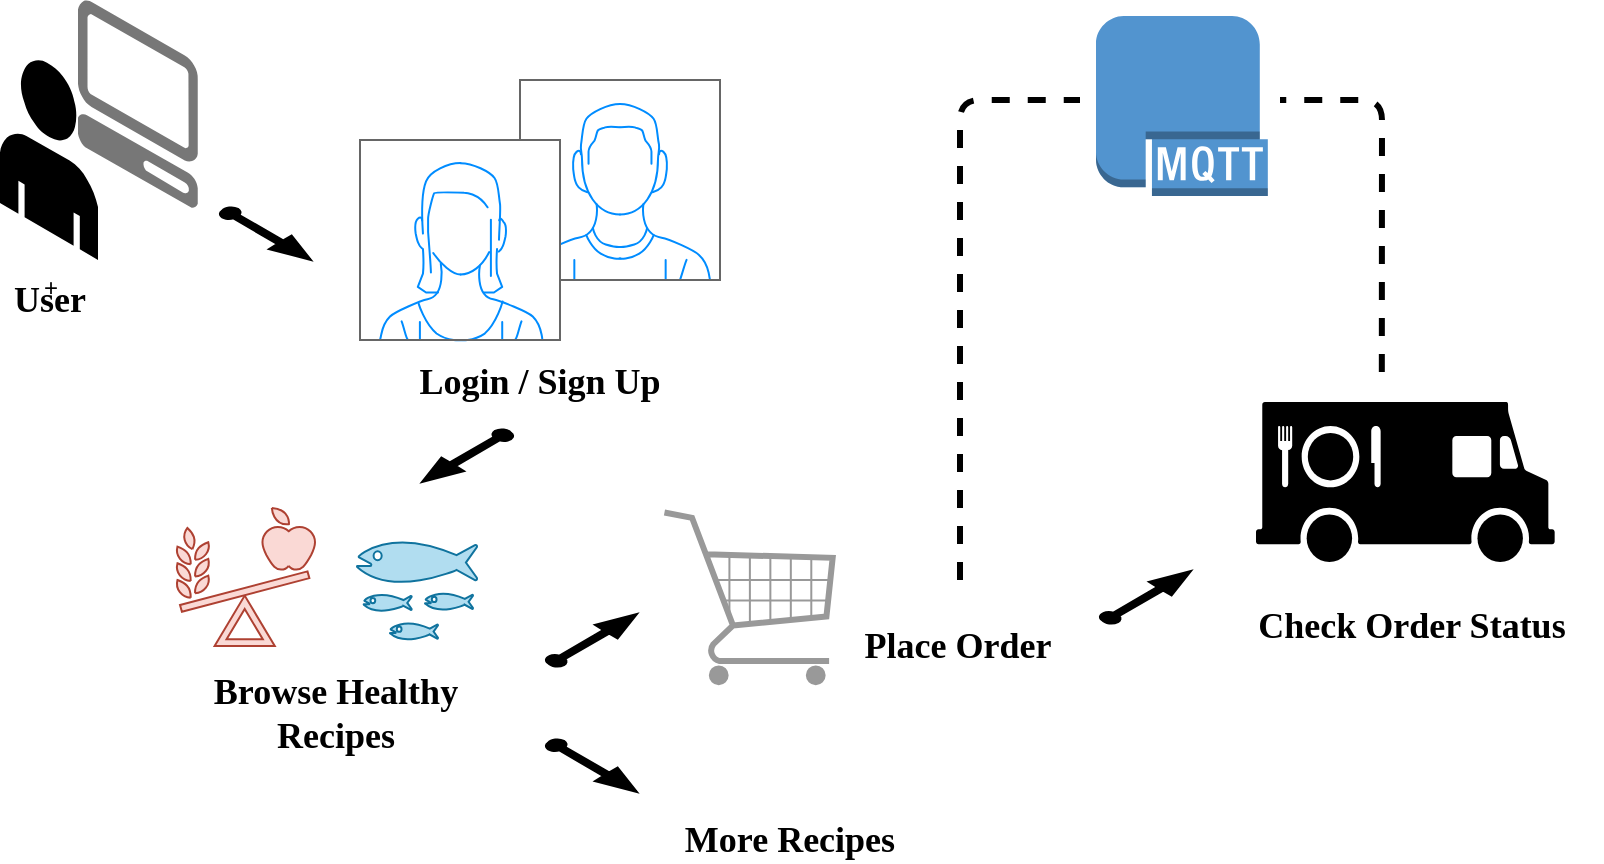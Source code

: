 <mxfile version="13.1.3" type="device"><diagram id="C5RBs43oDa-KdzZeNtuy" name="Page-1"><mxGraphModel dx="1483" dy="3194" grid="1" gridSize="10" guides="1" tooltips="1" connect="1" arrows="1" fold="1" page="1" pageScale="1" pageWidth="1169" pageHeight="827" math="0" shadow="0"><root><mxCell id="WIyWlLk6GJQsqaUBKTNV-0"/><mxCell id="WIyWlLk6GJQsqaUBKTNV-1" parent="WIyWlLk6GJQsqaUBKTNV-0"/><mxCell id="rBL0Y0uTTDGGyK7v5Sdc-0" value="+" style="verticalLabelPosition=bottom;html=1;verticalAlign=top;strokeWidth=1;align=center;outlineConnect=0;dashed=0;outlineConnect=0;shape=mxgraph.aws3d.end_user;strokeColor=none;fillColor=#000000;aspect=fixed;" vertex="1" parent="WIyWlLk6GJQsqaUBKTNV-1"><mxGeometry x="70" y="-2420.46" width="49" height="100.46" as="geometry"/></mxCell><mxCell id="rBL0Y0uTTDGGyK7v5Sdc-1" value="" style="verticalLabelPosition=bottom;html=1;verticalAlign=top;strokeWidth=1;align=center;outlineConnect=0;dashed=0;outlineConnect=0;shape=mxgraph.aws3d.client;aspect=fixed;strokeColor=none;fillColor=#777777;" vertex="1" parent="WIyWlLk6GJQsqaUBKTNV-1"><mxGeometry x="109" y="-2450" width="60" height="104" as="geometry"/></mxCell><mxCell id="rBL0Y0uTTDGGyK7v5Sdc-5" value="" style="verticalLabelPosition=bottom;html=1;verticalAlign=top;strokeWidth=1;align=center;outlineConnect=0;dashed=0;outlineConnect=0;shape=mxgraph.aws3d.arrowSE;fillColor=#000000;aspect=fixed;" vertex="1" parent="WIyWlLk6GJQsqaUBKTNV-1"><mxGeometry x="180" y="-2346" width="45.5" height="26" as="geometry"/></mxCell><mxCell id="rBL0Y0uTTDGGyK7v5Sdc-6" value="" style="verticalLabelPosition=bottom;shadow=0;dashed=0;align=center;html=1;verticalAlign=top;strokeWidth=1;shape=mxgraph.mockup.containers.userMale;strokeColor=#666666;strokeColor2=#008cff;" vertex="1" parent="WIyWlLk6GJQsqaUBKTNV-1"><mxGeometry x="330" y="-2410" width="100" height="100" as="geometry"/></mxCell><mxCell id="rBL0Y0uTTDGGyK7v5Sdc-7" value="" style="verticalLabelPosition=bottom;shadow=0;dashed=0;align=center;html=1;verticalAlign=top;strokeWidth=1;shape=mxgraph.mockup.containers.userFemale;strokeColor=#666666;strokeColor2=#008cff;" vertex="1" parent="WIyWlLk6GJQsqaUBKTNV-1"><mxGeometry x="250" y="-2380" width="100" height="100" as="geometry"/></mxCell><mxCell id="rBL0Y0uTTDGGyK7v5Sdc-9" value="&lt;b&gt;&lt;font style=&quot;font-size: 18px&quot; face=&quot;Comic Sans MS&quot;&gt;Login / Sign Up&lt;/font&gt;&lt;/b&gt;" style="text;html=1;strokeColor=none;fillColor=none;align=center;verticalAlign=middle;whiteSpace=wrap;rounded=0;" vertex="1" parent="WIyWlLk6GJQsqaUBKTNV-1"><mxGeometry x="270" y="-2269" width="140" height="20" as="geometry"/></mxCell><mxCell id="rBL0Y0uTTDGGyK7v5Sdc-10" value="" style="verticalLabelPosition=bottom;html=1;verticalAlign=top;strokeWidth=1;align=center;outlineConnect=0;dashed=0;outlineConnect=0;shape=mxgraph.aws3d.arrowNE;fillColor=#000000;aspect=fixed;" vertex="1" parent="WIyWlLk6GJQsqaUBKTNV-1"><mxGeometry x="343" y="-2143" width="45.5" height="26" as="geometry"/></mxCell><mxCell id="rBL0Y0uTTDGGyK7v5Sdc-11" value="" style="verticalLabelPosition=bottom;html=1;verticalAlign=top;strokeWidth=1;align=center;outlineConnect=0;dashed=0;outlineConnect=0;shape=mxgraph.aws3d.arrowSW;fillColor=#000000;aspect=fixed;" vertex="1" parent="WIyWlLk6GJQsqaUBKTNV-1"><mxGeometry x="281" y="-2235" width="45.5" height="26" as="geometry"/></mxCell><mxCell id="rBL0Y0uTTDGGyK7v5Sdc-13" value="" style="shape=mxgraph.signs.animals.fish_hatchery;html=1;pointerEvents=1;fillColor=#b1ddf0;strokeColor=#10739e;verticalLabelPosition=bottom;verticalAlign=top;align=center;" vertex="1" parent="WIyWlLk6GJQsqaUBKTNV-1"><mxGeometry x="248.5" y="-2187" width="60" height="60" as="geometry"/></mxCell><mxCell id="rBL0Y0uTTDGGyK7v5Sdc-16" value="" style="shape=mxgraph.signs.healthcare.nutrition;html=1;pointerEvents=1;fillColor=#fad9d5;strokeColor=#ae4132;verticalLabelPosition=bottom;verticalAlign=top;align=center;" vertex="1" parent="WIyWlLk6GJQsqaUBKTNV-1"><mxGeometry x="157.5" y="-2196" width="70" height="69" as="geometry"/></mxCell><mxCell id="rBL0Y0uTTDGGyK7v5Sdc-21" value="&lt;font style=&quot;font-size: 18px&quot; face=&quot;Comic Sans MS&quot;&gt;&lt;b&gt;Browse Healthy Recipes&lt;/b&gt;&lt;/font&gt;" style="text;html=1;strokeColor=none;fillColor=none;align=center;verticalAlign=middle;whiteSpace=wrap;rounded=0;" vertex="1" parent="WIyWlLk6GJQsqaUBKTNV-1"><mxGeometry x="153" y="-2117" width="170" height="47" as="geometry"/></mxCell><mxCell id="rBL0Y0uTTDGGyK7v5Sdc-23" value="" style="shape=mxgraph.signs.food.food_truck;html=1;pointerEvents=1;fillColor=#000000;strokeColor=none;verticalLabelPosition=bottom;verticalAlign=top;align=center;" vertex="1" parent="WIyWlLk6GJQsqaUBKTNV-1"><mxGeometry x="698" y="-2249" width="149.33" height="80" as="geometry"/></mxCell><mxCell id="rBL0Y0uTTDGGyK7v5Sdc-24" value="" style="verticalLabelPosition=bottom;html=1;verticalAlign=top;strokeWidth=1;align=center;outlineConnect=0;dashed=0;outlineConnect=0;shape=mxgraph.aws3d.arrowSE;fillColor=#000000;aspect=fixed;" vertex="1" parent="WIyWlLk6GJQsqaUBKTNV-1"><mxGeometry x="343" y="-2080" width="45.5" height="26" as="geometry"/></mxCell><mxCell id="rBL0Y0uTTDGGyK7v5Sdc-25" value="&lt;font style=&quot;font-size: 18px&quot; face=&quot;Comic Sans MS&quot;&gt;&lt;b&gt;More Recipes&lt;/b&gt;&lt;/font&gt;" style="text;html=1;strokeColor=none;fillColor=none;align=center;verticalAlign=middle;whiteSpace=wrap;rounded=0;" vertex="1" parent="WIyWlLk6GJQsqaUBKTNV-1"><mxGeometry x="400" y="-2040" width="130" height="20" as="geometry"/></mxCell><mxCell id="rBL0Y0uTTDGGyK7v5Sdc-29" value="" style="verticalLabelPosition=bottom;shadow=0;dashed=0;align=center;html=1;verticalAlign=top;strokeWidth=1;shape=mxgraph.mockup.misc.shoppingCart;strokeColor=#999999;fillColor=#000000;flipH=1;" vertex="1" parent="WIyWlLk6GJQsqaUBKTNV-1"><mxGeometry x="400" y="-2196" width="89" height="89" as="geometry"/></mxCell><mxCell id="rBL0Y0uTTDGGyK7v5Sdc-30" value="&lt;font style=&quot;font-size: 18px&quot; face=&quot;Comic Sans MS&quot;&gt;&lt;b&gt;Place Order&lt;/b&gt;&lt;/font&gt;" style="text;html=1;strokeColor=none;fillColor=none;align=center;verticalAlign=middle;whiteSpace=wrap;rounded=0;" vertex="1" parent="WIyWlLk6GJQsqaUBKTNV-1"><mxGeometry x="489" y="-2137" width="120" height="20" as="geometry"/></mxCell><mxCell id="rBL0Y0uTTDGGyK7v5Sdc-33" value="" style="outlineConnect=0;dashed=0;verticalLabelPosition=bottom;verticalAlign=top;align=center;html=1;shape=mxgraph.aws3.mqtt_protocol;fillColor=#5294CF;gradientColor=none;" vertex="1" parent="WIyWlLk6GJQsqaUBKTNV-1"><mxGeometry x="618" y="-2442" width="85.91" height="90" as="geometry"/></mxCell><mxCell id="rBL0Y0uTTDGGyK7v5Sdc-36" value="&lt;font style=&quot;font-size: 18px&quot; face=&quot;Comic Sans MS&quot;&gt;&lt;b&gt;Check Order Status&lt;/b&gt;&lt;/font&gt;" style="text;html=1;strokeColor=none;fillColor=none;align=center;verticalAlign=middle;whiteSpace=wrap;rounded=0;" vertex="1" parent="WIyWlLk6GJQsqaUBKTNV-1"><mxGeometry x="680.66" y="-2147" width="190" height="20" as="geometry"/></mxCell><mxCell id="rBL0Y0uTTDGGyK7v5Sdc-37" value="" style="endArrow=none;dashed=1;html=1;strokeWidth=3;" edge="1" parent="WIyWlLk6GJQsqaUBKTNV-1"><mxGeometry width="50" height="50" relative="1" as="geometry"><mxPoint x="760.91" y="-2264" as="sourcePoint"/><mxPoint x="710" y="-2400" as="targetPoint"/><Array as="points"><mxPoint x="761" y="-2400"/></Array></mxGeometry></mxCell><mxCell id="rBL0Y0uTTDGGyK7v5Sdc-40" value="" style="endArrow=none;dashed=1;html=1;strokeWidth=3;" edge="1" parent="WIyWlLk6GJQsqaUBKTNV-1"><mxGeometry width="50" height="50" relative="1" as="geometry"><mxPoint x="550" y="-2160" as="sourcePoint"/><mxPoint x="610" y="-2400" as="targetPoint"/><Array as="points"><mxPoint x="550" y="-2400"/></Array></mxGeometry></mxCell><mxCell id="rBL0Y0uTTDGGyK7v5Sdc-41" value="&lt;font style=&quot;font-size: 18px&quot; face=&quot;Comic Sans MS&quot;&gt;&lt;b&gt;User&lt;/b&gt;&lt;/font&gt;" style="text;html=1;strokeColor=none;fillColor=none;align=center;verticalAlign=middle;whiteSpace=wrap;rounded=0;" vertex="1" parent="WIyWlLk6GJQsqaUBKTNV-1"><mxGeometry x="74.5" y="-2310" width="40" height="20" as="geometry"/></mxCell><mxCell id="rBL0Y0uTTDGGyK7v5Sdc-45" value="" style="verticalLabelPosition=bottom;html=1;verticalAlign=top;strokeWidth=1;align=center;outlineConnect=0;dashed=0;outlineConnect=0;shape=mxgraph.aws3d.arrowNE;fillColor=#000000;aspect=fixed;" vertex="1" parent="WIyWlLk6GJQsqaUBKTNV-1"><mxGeometry x="620" y="-2164.5" width="45.5" height="26" as="geometry"/></mxCell></root></mxGraphModel></diagram></mxfile>